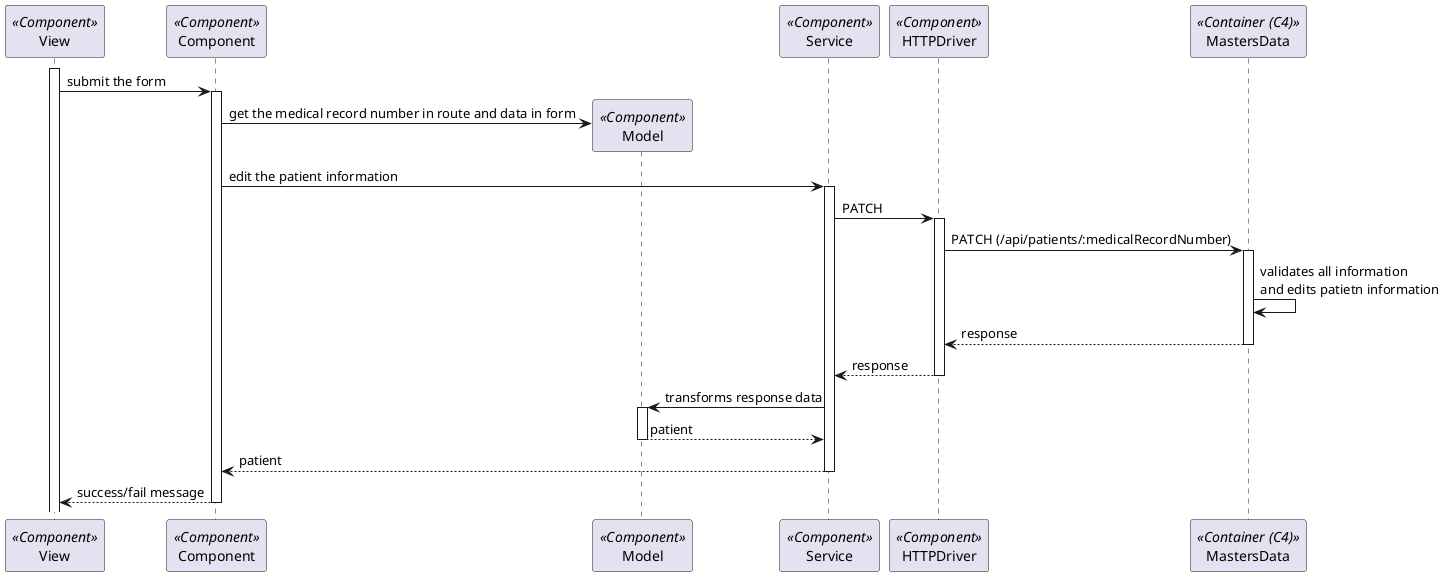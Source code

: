 ```plantuml
@startuml Process_View
participant View as View <<Component>>
participant Component as Component <<Component>>
participant Model as Model <<Component>>
participant Service as Service <<Component>>
participant HTTPDriver as HTTPDriver <<Component>>
participant MastersData as BE <<Container (C4)>>

activate View
View -> Component: submit the form
activate Component
Component -> Model**: get the medical record number in route and data in form
Component -> Service: edit the patient information
activate Service
Service -> HTTPDriver: PATCH
activate HTTPDriver
HTTPDriver -> BE: PATCH (/api/patients/:medicalRecordNumber)
activate BE
BE -> BE: validates all information\nand edits patietn information
return response
return response
Service -> Model: transforms response data
activate Model
return patient
return patient
return success/fail message

@enduml
```
